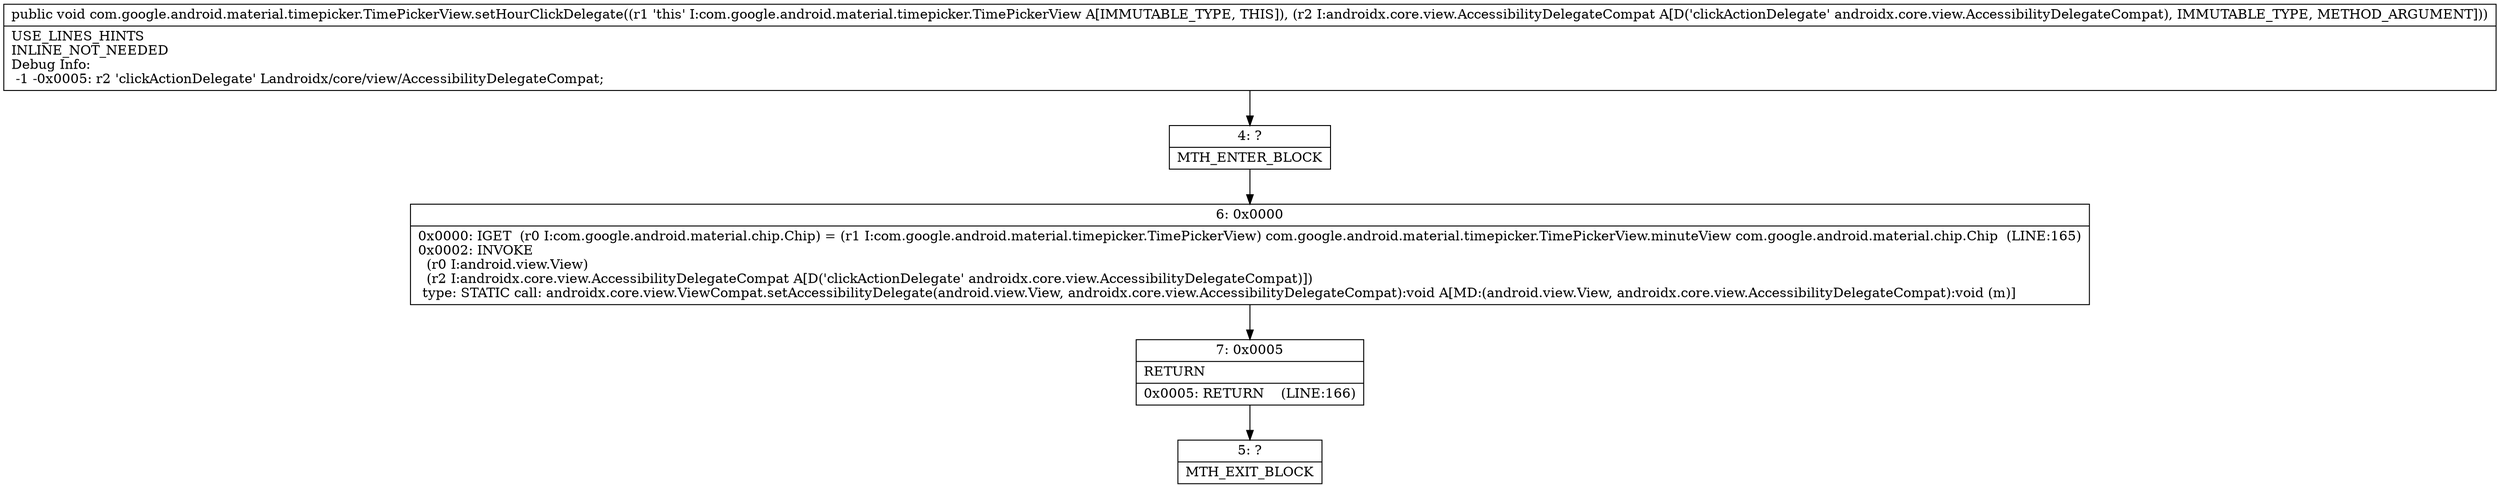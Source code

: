 digraph "CFG forcom.google.android.material.timepicker.TimePickerView.setHourClickDelegate(Landroidx\/core\/view\/AccessibilityDelegateCompat;)V" {
Node_4 [shape=record,label="{4\:\ ?|MTH_ENTER_BLOCK\l}"];
Node_6 [shape=record,label="{6\:\ 0x0000|0x0000: IGET  (r0 I:com.google.android.material.chip.Chip) = (r1 I:com.google.android.material.timepicker.TimePickerView) com.google.android.material.timepicker.TimePickerView.minuteView com.google.android.material.chip.Chip  (LINE:165)\l0x0002: INVOKE  \l  (r0 I:android.view.View)\l  (r2 I:androidx.core.view.AccessibilityDelegateCompat A[D('clickActionDelegate' androidx.core.view.AccessibilityDelegateCompat)])\l type: STATIC call: androidx.core.view.ViewCompat.setAccessibilityDelegate(android.view.View, androidx.core.view.AccessibilityDelegateCompat):void A[MD:(android.view.View, androidx.core.view.AccessibilityDelegateCompat):void (m)]\l}"];
Node_7 [shape=record,label="{7\:\ 0x0005|RETURN\l|0x0005: RETURN    (LINE:166)\l}"];
Node_5 [shape=record,label="{5\:\ ?|MTH_EXIT_BLOCK\l}"];
MethodNode[shape=record,label="{public void com.google.android.material.timepicker.TimePickerView.setHourClickDelegate((r1 'this' I:com.google.android.material.timepicker.TimePickerView A[IMMUTABLE_TYPE, THIS]), (r2 I:androidx.core.view.AccessibilityDelegateCompat A[D('clickActionDelegate' androidx.core.view.AccessibilityDelegateCompat), IMMUTABLE_TYPE, METHOD_ARGUMENT]))  | USE_LINES_HINTS\lINLINE_NOT_NEEDED\lDebug Info:\l  \-1 \-0x0005: r2 'clickActionDelegate' Landroidx\/core\/view\/AccessibilityDelegateCompat;\l}"];
MethodNode -> Node_4;Node_4 -> Node_6;
Node_6 -> Node_7;
Node_7 -> Node_5;
}

